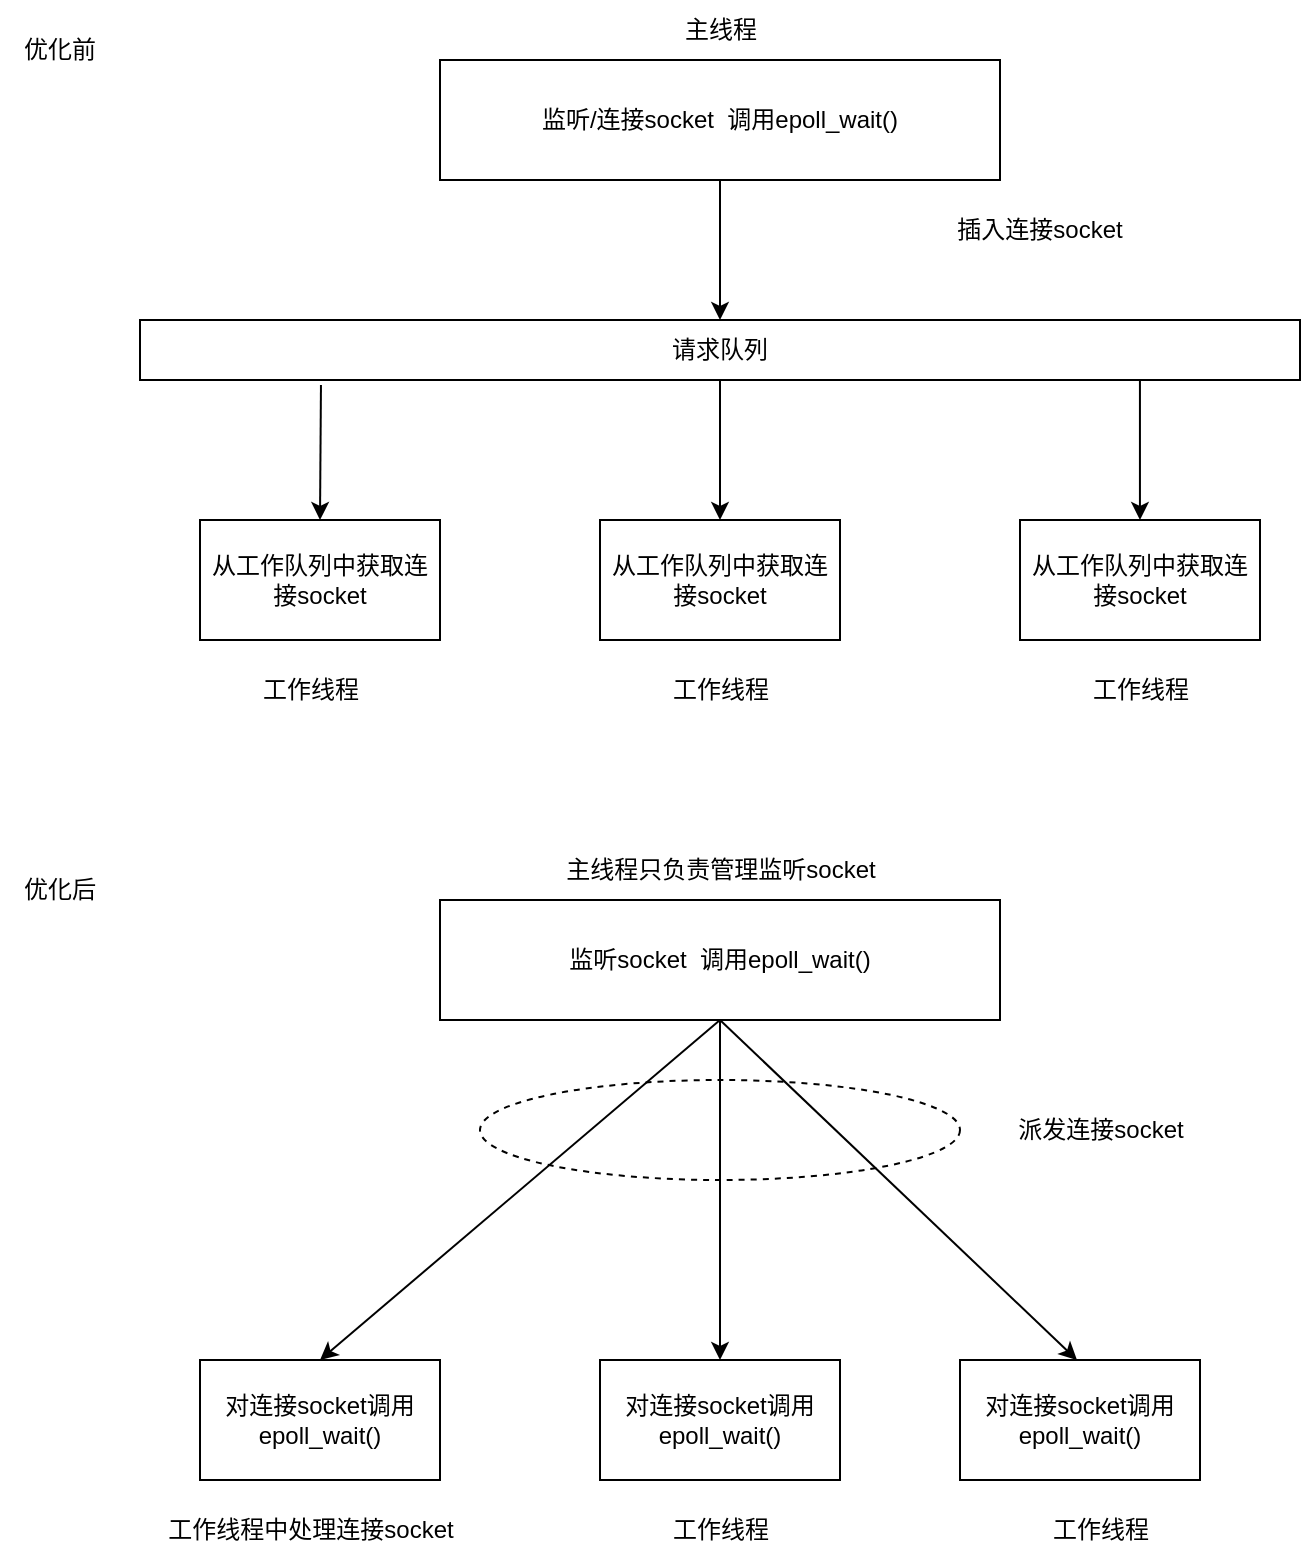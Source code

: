 <mxfile>
    <diagram id="q1yplMTZMxgCVwDW9H3I" name="第 1 页">
        <mxGraphModel dx="1015" dy="566" grid="1" gridSize="10" guides="1" tooltips="1" connect="1" arrows="1" fold="1" page="1" pageScale="1" pageWidth="827" pageHeight="1169" math="0" shadow="0">
            <root>
                <mxCell id="0"/>
                <mxCell id="1" parent="0"/>
                <mxCell id="31" value="" style="ellipse;whiteSpace=wrap;html=1;dashed=1;" vertex="1" parent="1">
                    <mxGeometry x="270" y="650" width="240" height="50" as="geometry"/>
                </mxCell>
                <mxCell id="2" value="监听/连接socket&amp;nbsp; 调用epoll_wait()" style="rounded=0;whiteSpace=wrap;html=1;" vertex="1" parent="1">
                    <mxGeometry x="250" y="140" width="280" height="60" as="geometry"/>
                </mxCell>
                <mxCell id="3" value="" style="endArrow=classic;html=1;exitX=0.5;exitY=1;exitDx=0;exitDy=0;entryX=0.5;entryY=0;entryDx=0;entryDy=0;" edge="1" parent="1" source="2" target="5">
                    <mxGeometry width="50" height="50" relative="1" as="geometry">
                        <mxPoint x="500" y="360" as="sourcePoint"/>
                        <mxPoint x="390" y="240" as="targetPoint"/>
                    </mxGeometry>
                </mxCell>
                <mxCell id="4" value="插入连接socket" style="text;html=1;strokeColor=none;fillColor=none;align=center;verticalAlign=middle;whiteSpace=wrap;rounded=0;" vertex="1" parent="1">
                    <mxGeometry x="490" y="210" width="120" height="30" as="geometry"/>
                </mxCell>
                <mxCell id="5" value="请求队列" style="rounded=0;whiteSpace=wrap;html=1;" vertex="1" parent="1">
                    <mxGeometry x="100" y="270" width="580" height="30" as="geometry"/>
                </mxCell>
                <mxCell id="6" value="从工作队列中获取连接socket" style="whiteSpace=wrap;html=1;" vertex="1" parent="1">
                    <mxGeometry x="130" y="370" width="120" height="60" as="geometry"/>
                </mxCell>
                <mxCell id="7" value="从工作队列中获取连接socket" style="whiteSpace=wrap;html=1;" vertex="1" parent="1">
                    <mxGeometry x="330" y="370" width="120" height="60" as="geometry"/>
                </mxCell>
                <mxCell id="8" value="从工作队列中获取连接socket" style="whiteSpace=wrap;html=1;" vertex="1" parent="1">
                    <mxGeometry x="540" y="370" width="120" height="60" as="geometry"/>
                </mxCell>
                <mxCell id="9" value="" style="endArrow=classic;html=1;exitX=0.156;exitY=1.084;exitDx=0;exitDy=0;exitPerimeter=0;entryX=0.5;entryY=0;entryDx=0;entryDy=0;" edge="1" parent="1" source="5" target="6">
                    <mxGeometry width="50" height="50" relative="1" as="geometry">
                        <mxPoint x="210" y="540" as="sourcePoint"/>
                        <mxPoint x="260" y="490" as="targetPoint"/>
                    </mxGeometry>
                </mxCell>
                <mxCell id="10" value="" style="endArrow=classic;html=1;exitX=0.5;exitY=1;exitDx=0;exitDy=0;entryX=0.5;entryY=0;entryDx=0;entryDy=0;" edge="1" parent="1" source="5" target="7">
                    <mxGeometry width="50" height="50" relative="1" as="geometry">
                        <mxPoint x="200.48" y="312.52" as="sourcePoint"/>
                        <mxPoint x="200" y="380" as="targetPoint"/>
                    </mxGeometry>
                </mxCell>
                <mxCell id="11" value="" style="endArrow=classic;html=1;exitX=0.862;exitY=1;exitDx=0;exitDy=0;exitPerimeter=0;" edge="1" parent="1" source="5" target="8">
                    <mxGeometry width="50" height="50" relative="1" as="geometry">
                        <mxPoint x="210.48" y="322.52" as="sourcePoint"/>
                        <mxPoint x="210" y="390" as="targetPoint"/>
                    </mxGeometry>
                </mxCell>
                <mxCell id="12" value="工作线程" style="text;html=1;align=center;verticalAlign=middle;resizable=0;points=[];autosize=1;strokeColor=none;fillColor=none;" vertex="1" parent="1">
                    <mxGeometry x="150" y="440" width="70" height="30" as="geometry"/>
                </mxCell>
                <mxCell id="13" value="工作线程" style="text;html=1;align=center;verticalAlign=middle;resizable=0;points=[];autosize=1;strokeColor=none;fillColor=none;" vertex="1" parent="1">
                    <mxGeometry x="565" y="440" width="70" height="30" as="geometry"/>
                </mxCell>
                <mxCell id="14" value="工作线程" style="text;html=1;align=center;verticalAlign=middle;resizable=0;points=[];autosize=1;strokeColor=none;fillColor=none;" vertex="1" parent="1">
                    <mxGeometry x="355" y="440" width="70" height="30" as="geometry"/>
                </mxCell>
                <mxCell id="15" value="主线程" style="text;html=1;align=center;verticalAlign=middle;resizable=0;points=[];autosize=1;strokeColor=none;fillColor=none;" vertex="1" parent="1">
                    <mxGeometry x="360" y="110" width="60" height="30" as="geometry"/>
                </mxCell>
                <mxCell id="16" value="监听socket&amp;nbsp; 调用epoll_wait()" style="rounded=0;whiteSpace=wrap;html=1;" vertex="1" parent="1">
                    <mxGeometry x="250" y="560" width="280" height="60" as="geometry"/>
                </mxCell>
                <mxCell id="20" value="对连接socket调用&lt;br&gt;epoll_wait()" style="whiteSpace=wrap;html=1;" vertex="1" parent="1">
                    <mxGeometry x="130" y="790" width="120" height="60" as="geometry"/>
                </mxCell>
                <mxCell id="23" value="" style="endArrow=classic;html=1;exitX=0.5;exitY=1;exitDx=0;exitDy=0;entryX=0.5;entryY=0;entryDx=0;entryDy=0;" edge="1" parent="1" source="16" target="20">
                    <mxGeometry width="50" height="50" relative="1" as="geometry">
                        <mxPoint x="190.48" y="722.52" as="sourcePoint"/>
                        <mxPoint x="260" y="910" as="targetPoint"/>
                    </mxGeometry>
                </mxCell>
                <mxCell id="24" value="" style="endArrow=classic;html=1;exitX=0.5;exitY=1;exitDx=0;exitDy=0;entryX=0.5;entryY=0;entryDx=0;entryDy=0;" edge="1" parent="1" source="16">
                    <mxGeometry width="50" height="50" relative="1" as="geometry">
                        <mxPoint x="390" y="720" as="sourcePoint"/>
                        <mxPoint x="390" y="790" as="targetPoint"/>
                    </mxGeometry>
                </mxCell>
                <mxCell id="25" value="" style="endArrow=classic;html=1;exitX=0.5;exitY=1;exitDx=0;exitDy=0;" edge="1" parent="1" source="16">
                    <mxGeometry width="50" height="50" relative="1" as="geometry">
                        <mxPoint x="599.96" y="720" as="sourcePoint"/>
                        <mxPoint x="568.5" y="790" as="targetPoint"/>
                    </mxGeometry>
                </mxCell>
                <mxCell id="26" value="工作线程中处理连接socket" style="text;html=1;align=center;verticalAlign=middle;resizable=0;points=[];autosize=1;strokeColor=none;fillColor=none;" vertex="1" parent="1">
                    <mxGeometry x="100" y="860" width="170" height="30" as="geometry"/>
                </mxCell>
                <mxCell id="27" value="工作线程" style="text;html=1;align=center;verticalAlign=middle;resizable=0;points=[];autosize=1;strokeColor=none;fillColor=none;" vertex="1" parent="1">
                    <mxGeometry x="545" y="860" width="70" height="30" as="geometry"/>
                </mxCell>
                <mxCell id="28" value="工作线程" style="text;html=1;align=center;verticalAlign=middle;resizable=0;points=[];autosize=1;strokeColor=none;fillColor=none;" vertex="1" parent="1">
                    <mxGeometry x="355" y="860" width="70" height="30" as="geometry"/>
                </mxCell>
                <mxCell id="29" value="主线程只负责管理监听socket" style="text;html=1;align=center;verticalAlign=middle;resizable=0;points=[];autosize=1;strokeColor=none;fillColor=none;" vertex="1" parent="1">
                    <mxGeometry x="300" y="530" width="180" height="30" as="geometry"/>
                </mxCell>
                <mxCell id="30" value="派发连接socket" style="text;html=1;align=center;verticalAlign=middle;resizable=0;points=[];autosize=1;strokeColor=none;fillColor=none;" vertex="1" parent="1">
                    <mxGeometry x="525" y="660" width="110" height="30" as="geometry"/>
                </mxCell>
                <mxCell id="32" value="对连接socket调用&lt;br&gt;epoll_wait()" style="whiteSpace=wrap;html=1;" vertex="1" parent="1">
                    <mxGeometry x="330" y="790" width="120" height="60" as="geometry"/>
                </mxCell>
                <mxCell id="33" value="对连接socket调用&lt;br&gt;epoll_wait()" style="whiteSpace=wrap;html=1;" vertex="1" parent="1">
                    <mxGeometry x="510" y="790" width="120" height="60" as="geometry"/>
                </mxCell>
                <mxCell id="34" value="优化前" style="text;html=1;strokeColor=none;fillColor=none;align=center;verticalAlign=middle;whiteSpace=wrap;rounded=0;dashed=1;" vertex="1" parent="1">
                    <mxGeometry x="30" y="120" width="60" height="30" as="geometry"/>
                </mxCell>
                <mxCell id="35" value="优化后" style="text;html=1;strokeColor=none;fillColor=none;align=center;verticalAlign=middle;whiteSpace=wrap;rounded=0;dashed=1;" vertex="1" parent="1">
                    <mxGeometry x="30" y="540" width="60" height="30" as="geometry"/>
                </mxCell>
            </root>
        </mxGraphModel>
    </diagram>
</mxfile>